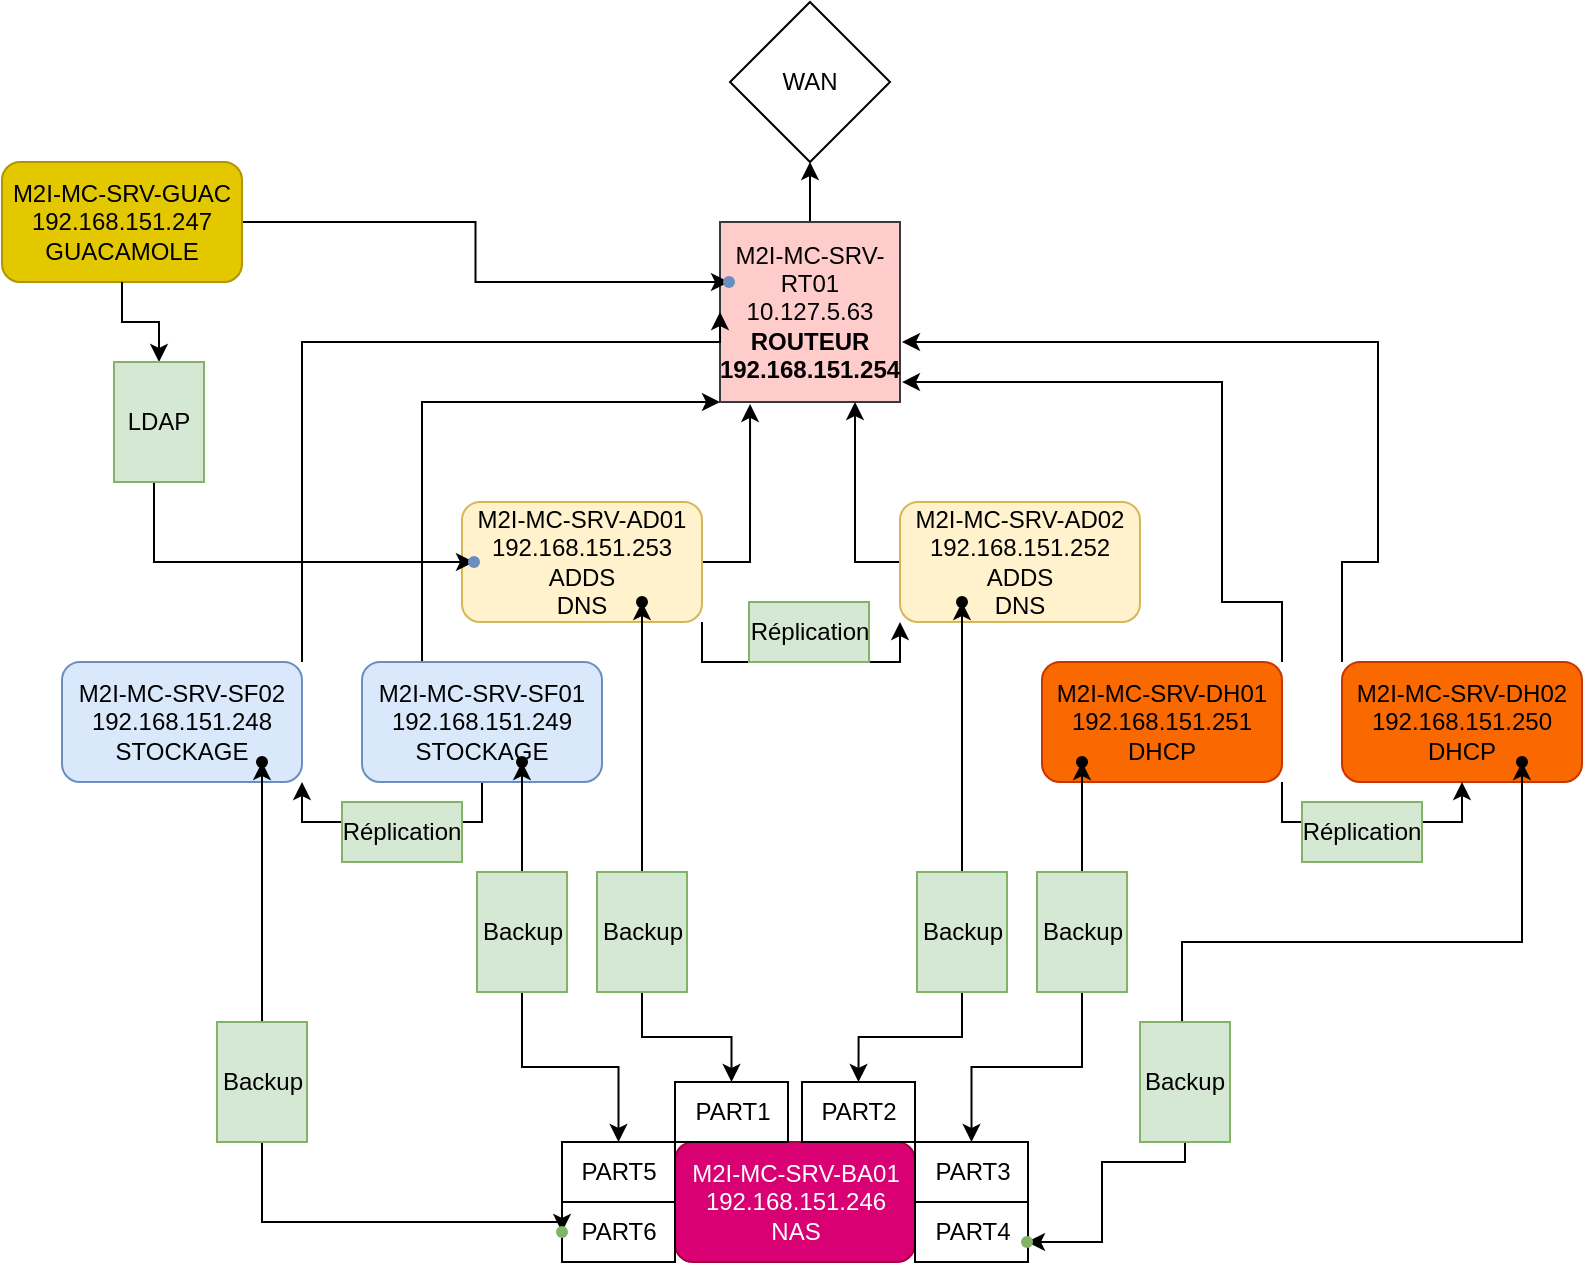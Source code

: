 <mxfile version="21.7.1" type="github">
  <diagram name="Page-1" id="C6XjA0PVYQ7Ap5EDfeUq">
    <mxGraphModel dx="2074" dy="1118" grid="1" gridSize="10" guides="1" tooltips="1" connect="1" arrows="1" fold="1" page="1" pageScale="1" pageWidth="827" pageHeight="1169" math="0" shadow="0">
      <root>
        <mxCell id="0" />
        <mxCell id="1" parent="0" />
        <mxCell id="kT7fvyh61uweB2QWMs1n-60" value="" style="edgeStyle=orthogonalEdgeStyle;rounded=0;orthogonalLoop=1;jettySize=auto;html=1;" edge="1" parent="1" source="kT7fvyh61uweB2QWMs1n-61" target="kT7fvyh61uweB2QWMs1n-74">
          <mxGeometry relative="1" as="geometry" />
        </mxCell>
        <mxCell id="kT7fvyh61uweB2QWMs1n-61" value="M2I-MC-SRV-RT01&lt;br&gt;10.127.5.63&lt;br&gt;&lt;b&gt;ROUTEUR&lt;br&gt;192.168.151.254&lt;br&gt;&lt;/b&gt;" style="whiteSpace=wrap;html=1;aspect=fixed;fillColor=#ffcccc;strokeColor=#36393d;" vertex="1" parent="1">
          <mxGeometry x="363" y="360" width="90" height="90" as="geometry" />
        </mxCell>
        <mxCell id="kT7fvyh61uweB2QWMs1n-62" value="" style="edgeStyle=orthogonalEdgeStyle;rounded=0;orthogonalLoop=1;jettySize=auto;html=1;entryX=0.167;entryY=1.011;entryDx=0;entryDy=0;entryPerimeter=0;" edge="1" parent="1" source="kT7fvyh61uweB2QWMs1n-64" target="kT7fvyh61uweB2QWMs1n-61">
          <mxGeometry relative="1" as="geometry" />
        </mxCell>
        <mxCell id="kT7fvyh61uweB2QWMs1n-63" style="edgeStyle=orthogonalEdgeStyle;rounded=0;orthogonalLoop=1;jettySize=auto;html=1;exitX=1;exitY=1;exitDx=0;exitDy=0;entryX=0;entryY=1;entryDx=0;entryDy=0;" edge="1" parent="1" source="kT7fvyh61uweB2QWMs1n-64" target="kT7fvyh61uweB2QWMs1n-66">
          <mxGeometry relative="1" as="geometry" />
        </mxCell>
        <mxCell id="kT7fvyh61uweB2QWMs1n-64" value="M2I-MC-SRV-AD01&lt;br&gt;192.168.151.253&lt;br&gt;ADDS&lt;br&gt;DNS" style="rounded=1;whiteSpace=wrap;html=1;fillColor=#fff2cc;strokeColor=#d6b656;" vertex="1" parent="1">
          <mxGeometry x="234" y="500" width="120" height="60" as="geometry" />
        </mxCell>
        <mxCell id="kT7fvyh61uweB2QWMs1n-65" value="" style="edgeStyle=orthogonalEdgeStyle;rounded=0;orthogonalLoop=1;jettySize=auto;html=1;entryX=0.75;entryY=1;entryDx=0;entryDy=0;" edge="1" parent="1" source="kT7fvyh61uweB2QWMs1n-66" target="kT7fvyh61uweB2QWMs1n-61">
          <mxGeometry relative="1" as="geometry">
            <Array as="points">
              <mxPoint x="431" y="530" />
            </Array>
          </mxGeometry>
        </mxCell>
        <mxCell id="kT7fvyh61uweB2QWMs1n-66" value="M2I-MC-SRV-AD02&lt;br&gt;192.168.151.252&lt;br&gt;ADDS&lt;br&gt;DNS" style="rounded=1;whiteSpace=wrap;html=1;fillColor=#fff2cc;strokeColor=#d6b656;" vertex="1" parent="1">
          <mxGeometry x="453" y="500" width="120" height="60" as="geometry" />
        </mxCell>
        <mxCell id="kT7fvyh61uweB2QWMs1n-67" value="Réplication" style="text;strokeColor=#82b366;align=center;fillColor=#d5e8d4;html=1;verticalAlign=middle;whiteSpace=wrap;rounded=0;" vertex="1" parent="1">
          <mxGeometry x="377.5" y="550" width="60" height="30" as="geometry" />
        </mxCell>
        <mxCell id="kT7fvyh61uweB2QWMs1n-68" value="M2I-MC-SRV-DH02&lt;br&gt;192.168.151.250&lt;br&gt;DHCP" style="rounded=1;whiteSpace=wrap;html=1;fillColor=#fa6800;strokeColor=#C73500;fontColor=#000000;" vertex="1" parent="1">
          <mxGeometry x="674" y="580" width="120" height="60" as="geometry" />
        </mxCell>
        <mxCell id="kT7fvyh61uweB2QWMs1n-69" value="M2I-MC-SRV-DH01&lt;br&gt;192.168.151.251&lt;br&gt;DHCP" style="rounded=1;whiteSpace=wrap;html=1;fillColor=#fa6800;strokeColor=#C73500;fontColor=#000000;" vertex="1" parent="1">
          <mxGeometry x="524" y="580" width="120" height="60" as="geometry" />
        </mxCell>
        <mxCell id="kT7fvyh61uweB2QWMs1n-70" style="edgeStyle=orthogonalEdgeStyle;rounded=0;orthogonalLoop=1;jettySize=auto;html=1;exitX=1;exitY=1;exitDx=0;exitDy=0;entryX=0.5;entryY=1;entryDx=0;entryDy=0;" edge="1" parent="1" source="kT7fvyh61uweB2QWMs1n-69" target="kT7fvyh61uweB2QWMs1n-68">
          <mxGeometry relative="1" as="geometry">
            <mxPoint x="604" y="680" as="sourcePoint" />
            <mxPoint x="703" y="680" as="targetPoint" />
          </mxGeometry>
        </mxCell>
        <mxCell id="kT7fvyh61uweB2QWMs1n-71" value="Réplication" style="text;strokeColor=#82b366;align=center;fillColor=#d5e8d4;html=1;verticalAlign=middle;whiteSpace=wrap;rounded=0;" vertex="1" parent="1">
          <mxGeometry x="654" y="650" width="60" height="30" as="geometry" />
        </mxCell>
        <mxCell id="kT7fvyh61uweB2QWMs1n-72" value="" style="edgeStyle=orthogonalEdgeStyle;rounded=0;orthogonalLoop=1;jettySize=auto;html=1;entryX=1.011;entryY=0.889;entryDx=0;entryDy=0;exitX=1;exitY=0;exitDx=0;exitDy=0;entryPerimeter=0;" edge="1" parent="1" source="kT7fvyh61uweB2QWMs1n-69" target="kT7fvyh61uweB2QWMs1n-61">
          <mxGeometry relative="1" as="geometry">
            <mxPoint x="636" y="550" as="sourcePoint" />
            <mxPoint x="614" y="470" as="targetPoint" />
            <Array as="points">
              <mxPoint x="644" y="550" />
              <mxPoint x="614" y="550" />
              <mxPoint x="614" y="440" />
            </Array>
          </mxGeometry>
        </mxCell>
        <mxCell id="kT7fvyh61uweB2QWMs1n-73" value="" style="edgeStyle=orthogonalEdgeStyle;rounded=0;orthogonalLoop=1;jettySize=auto;html=1;exitX=0;exitY=0;exitDx=0;exitDy=0;" edge="1" parent="1" source="kT7fvyh61uweB2QWMs1n-68">
          <mxGeometry relative="1" as="geometry">
            <mxPoint x="714" y="530" as="sourcePoint" />
            <mxPoint x="454" y="420" as="targetPoint" />
            <Array as="points">
              <mxPoint x="674" y="530" />
              <mxPoint x="692" y="530" />
            </Array>
          </mxGeometry>
        </mxCell>
        <mxCell id="kT7fvyh61uweB2QWMs1n-74" value="WAN" style="rhombus;whiteSpace=wrap;html=1;" vertex="1" parent="1">
          <mxGeometry x="368" y="250" width="80" height="80" as="geometry" />
        </mxCell>
        <mxCell id="kT7fvyh61uweB2QWMs1n-75" value="" style="edgeStyle=orthogonalEdgeStyle;rounded=0;orthogonalLoop=1;jettySize=auto;html=1;entryX=0;entryY=0.5;entryDx=0;entryDy=0;" edge="1" parent="1" source="kT7fvyh61uweB2QWMs1n-76" target="kT7fvyh61uweB2QWMs1n-61">
          <mxGeometry relative="1" as="geometry">
            <mxPoint x="94" y="500" as="targetPoint" />
            <Array as="points">
              <mxPoint x="154" y="420" />
              <mxPoint x="363" y="420" />
            </Array>
          </mxGeometry>
        </mxCell>
        <mxCell id="kT7fvyh61uweB2QWMs1n-76" value="M2I-MC-SRV-SF02&lt;br&gt;192.168.151.248&lt;br&gt;STOCKAGE" style="rounded=1;whiteSpace=wrap;html=1;fillColor=#dae8fc;strokeColor=#6c8ebf;" vertex="1" parent="1">
          <mxGeometry x="34" y="580" width="120" height="60" as="geometry" />
        </mxCell>
        <mxCell id="kT7fvyh61uweB2QWMs1n-77" value="" style="edgeStyle=orthogonalEdgeStyle;rounded=0;orthogonalLoop=1;jettySize=auto;html=1;entryX=1;entryY=1;entryDx=0;entryDy=0;exitX=0.5;exitY=1;exitDx=0;exitDy=0;" edge="1" parent="1" source="kT7fvyh61uweB2QWMs1n-79" target="kT7fvyh61uweB2QWMs1n-76">
          <mxGeometry relative="1" as="geometry" />
        </mxCell>
        <mxCell id="kT7fvyh61uweB2QWMs1n-78" value="" style="edgeStyle=orthogonalEdgeStyle;rounded=0;orthogonalLoop=1;jettySize=auto;html=1;entryX=0;entryY=1;entryDx=0;entryDy=0;exitX=0.25;exitY=0;exitDx=0;exitDy=0;" edge="1" parent="1" source="kT7fvyh61uweB2QWMs1n-79" target="kT7fvyh61uweB2QWMs1n-61">
          <mxGeometry relative="1" as="geometry">
            <mxPoint x="164" y="529.99" as="sourcePoint" />
            <mxPoint x="220.03" y="360" as="targetPoint" />
            <Array as="points">
              <mxPoint x="214" y="450" />
            </Array>
          </mxGeometry>
        </mxCell>
        <mxCell id="kT7fvyh61uweB2QWMs1n-79" value="M2I-MC-SRV-SF01&lt;br&gt;192.168.151.249&lt;br&gt;STOCKAGE" style="rounded=1;whiteSpace=wrap;html=1;fillColor=#dae8fc;strokeColor=#6c8ebf;" vertex="1" parent="1">
          <mxGeometry x="184" y="580" width="120" height="60" as="geometry" />
        </mxCell>
        <mxCell id="kT7fvyh61uweB2QWMs1n-80" value="Réplication" style="text;strokeColor=#82b366;align=center;fillColor=#d5e8d4;html=1;verticalAlign=middle;whiteSpace=wrap;rounded=0;" vertex="1" parent="1">
          <mxGeometry x="174" y="650" width="60" height="30" as="geometry" />
        </mxCell>
        <mxCell id="kT7fvyh61uweB2QWMs1n-81" value="M2I-MC-SRV-BA01&lt;br&gt;192.168.151.246&lt;br&gt;NAS" style="rounded=1;whiteSpace=wrap;html=1;fillColor=#d80073;strokeColor=#A50040;fontColor=#ffffff;" vertex="1" parent="1">
          <mxGeometry x="340.5" y="820" width="120" height="60" as="geometry" />
        </mxCell>
        <mxCell id="kT7fvyh61uweB2QWMs1n-82" value="" style="edgeStyle=orthogonalEdgeStyle;rounded=0;orthogonalLoop=1;jettySize=auto;html=1;" edge="1" parent="1" source="kT7fvyh61uweB2QWMs1n-112" target="kT7fvyh61uweB2QWMs1n-110">
          <mxGeometry relative="1" as="geometry" />
        </mxCell>
        <mxCell id="kT7fvyh61uweB2QWMs1n-83" value="PART6" style="rounded=0;whiteSpace=wrap;html=1;" vertex="1" parent="1">
          <mxGeometry x="284" y="850" width="56.5" height="30" as="geometry" />
        </mxCell>
        <mxCell id="kT7fvyh61uweB2QWMs1n-84" value="" style="edgeStyle=orthogonalEdgeStyle;rounded=0;orthogonalLoop=1;jettySize=auto;html=1;" edge="1" parent="1" source="kT7fvyh61uweB2QWMs1n-109" target="kT7fvyh61uweB2QWMs1n-107">
          <mxGeometry relative="1" as="geometry" />
        </mxCell>
        <mxCell id="kT7fvyh61uweB2QWMs1n-85" value="PART5" style="rounded=0;whiteSpace=wrap;html=1;" vertex="1" parent="1">
          <mxGeometry x="284" y="820" width="56.5" height="30" as="geometry" />
        </mxCell>
        <mxCell id="kT7fvyh61uweB2QWMs1n-86" value="PART1" style="rounded=0;whiteSpace=wrap;html=1;" vertex="1" parent="1">
          <mxGeometry x="340.5" y="790" width="56.5" height="30" as="geometry" />
        </mxCell>
        <mxCell id="kT7fvyh61uweB2QWMs1n-87" value="" style="edgeStyle=orthogonalEdgeStyle;rounded=0;orthogonalLoop=1;jettySize=auto;html=1;" edge="1" parent="1" source="kT7fvyh61uweB2QWMs1n-99" target="kT7fvyh61uweB2QWMs1n-97">
          <mxGeometry relative="1" as="geometry" />
        </mxCell>
        <mxCell id="kT7fvyh61uweB2QWMs1n-88" value="PART2" style="rounded=0;whiteSpace=wrap;html=1;" vertex="1" parent="1">
          <mxGeometry x="404" y="790" width="56.5" height="30" as="geometry" />
        </mxCell>
        <mxCell id="kT7fvyh61uweB2QWMs1n-89" value="" style="edgeStyle=orthogonalEdgeStyle;rounded=0;orthogonalLoop=1;jettySize=auto;html=1;exitX=0;exitY=0.5;exitDx=0;exitDy=0;" edge="1" parent="1" source="kT7fvyh61uweB2QWMs1n-105" target="kT7fvyh61uweB2QWMs1n-103">
          <mxGeometry relative="1" as="geometry">
            <Array as="points">
              <mxPoint x="594" y="760" />
              <mxPoint x="594" y="720" />
              <mxPoint x="764" y="720" />
            </Array>
          </mxGeometry>
        </mxCell>
        <mxCell id="kT7fvyh61uweB2QWMs1n-90" value="PART4" style="rounded=0;whiteSpace=wrap;html=1;" vertex="1" parent="1">
          <mxGeometry x="460.5" y="850" width="56.5" height="30" as="geometry" />
        </mxCell>
        <mxCell id="kT7fvyh61uweB2QWMs1n-91" value="" style="edgeStyle=orthogonalEdgeStyle;rounded=0;orthogonalLoop=1;jettySize=auto;html=1;" edge="1" parent="1" source="kT7fvyh61uweB2QWMs1n-102" target="kT7fvyh61uweB2QWMs1n-100">
          <mxGeometry relative="1" as="geometry" />
        </mxCell>
        <mxCell id="kT7fvyh61uweB2QWMs1n-92" value="PART3" style="rounded=0;whiteSpace=wrap;html=1;" vertex="1" parent="1">
          <mxGeometry x="460.5" y="820" width="56.5" height="30" as="geometry" />
        </mxCell>
        <mxCell id="kT7fvyh61uweB2QWMs1n-93" value="" style="shape=waypoint;sketch=0;size=6;pointerEvents=1;points=[];fillColor=default;resizable=0;rotatable=0;perimeter=centerPerimeter;snapToPoint=1;rounded=0;" vertex="1" parent="1">
          <mxGeometry x="314" y="540" width="20" height="20" as="geometry" />
        </mxCell>
        <mxCell id="kT7fvyh61uweB2QWMs1n-94" value="" style="edgeStyle=orthogonalEdgeStyle;rounded=0;orthogonalLoop=1;jettySize=auto;html=1;" edge="1" parent="1" source="kT7fvyh61uweB2QWMs1n-96" target="kT7fvyh61uweB2QWMs1n-93">
          <mxGeometry relative="1" as="geometry" />
        </mxCell>
        <mxCell id="kT7fvyh61uweB2QWMs1n-95" value="" style="edgeStyle=orthogonalEdgeStyle;rounded=0;orthogonalLoop=1;jettySize=auto;html=1;" edge="1" parent="1" source="kT7fvyh61uweB2QWMs1n-96" target="kT7fvyh61uweB2QWMs1n-86">
          <mxGeometry relative="1" as="geometry" />
        </mxCell>
        <mxCell id="kT7fvyh61uweB2QWMs1n-96" value="Backup" style="text;strokeColor=#82b366;align=center;fillColor=#d5e8d4;html=1;verticalAlign=middle;whiteSpace=wrap;rounded=0;direction=south;" vertex="1" parent="1">
          <mxGeometry x="301.5" y="685" width="45" height="60" as="geometry" />
        </mxCell>
        <mxCell id="kT7fvyh61uweB2QWMs1n-97" value="" style="shape=waypoint;sketch=0;size=6;pointerEvents=1;points=[];fillColor=default;resizable=0;rotatable=0;perimeter=centerPerimeter;snapToPoint=1;rounded=0;" vertex="1" parent="1">
          <mxGeometry x="474" y="540" width="20" height="20" as="geometry" />
        </mxCell>
        <mxCell id="kT7fvyh61uweB2QWMs1n-98" value="" style="edgeStyle=orthogonalEdgeStyle;rounded=0;orthogonalLoop=1;jettySize=auto;html=1;entryX=0.5;entryY=0;entryDx=0;entryDy=0;exitX=1;exitY=0.5;exitDx=0;exitDy=0;" edge="1" parent="1" source="kT7fvyh61uweB2QWMs1n-99" target="kT7fvyh61uweB2QWMs1n-88">
          <mxGeometry relative="1" as="geometry">
            <mxPoint x="434" y="715" as="sourcePoint" />
          </mxGeometry>
        </mxCell>
        <mxCell id="kT7fvyh61uweB2QWMs1n-99" value="Backup" style="text;strokeColor=#82b366;align=center;fillColor=#d5e8d4;html=1;verticalAlign=middle;whiteSpace=wrap;rounded=0;direction=south;" vertex="1" parent="1">
          <mxGeometry x="461.5" y="685" width="45" height="60" as="geometry" />
        </mxCell>
        <mxCell id="kT7fvyh61uweB2QWMs1n-100" value="" style="shape=waypoint;sketch=0;size=6;pointerEvents=1;points=[];fillColor=default;resizable=0;rotatable=0;perimeter=centerPerimeter;snapToPoint=1;rounded=0;" vertex="1" parent="1">
          <mxGeometry x="534" y="620" width="20" height="20" as="geometry" />
        </mxCell>
        <mxCell id="kT7fvyh61uweB2QWMs1n-101" value="" style="edgeStyle=orthogonalEdgeStyle;rounded=0;orthogonalLoop=1;jettySize=auto;html=1;exitX=1;exitY=0.5;exitDx=0;exitDy=0;" edge="1" parent="1" source="kT7fvyh61uweB2QWMs1n-102" target="kT7fvyh61uweB2QWMs1n-92">
          <mxGeometry relative="1" as="geometry" />
        </mxCell>
        <mxCell id="kT7fvyh61uweB2QWMs1n-102" value="Backup" style="text;strokeColor=#82b366;align=center;fillColor=#d5e8d4;html=1;verticalAlign=middle;whiteSpace=wrap;rounded=0;direction=south;" vertex="1" parent="1">
          <mxGeometry x="521.5" y="685" width="45" height="60" as="geometry" />
        </mxCell>
        <mxCell id="kT7fvyh61uweB2QWMs1n-103" value="" style="shape=waypoint;sketch=0;size=6;pointerEvents=1;points=[];fillColor=default;resizable=0;rotatable=0;perimeter=centerPerimeter;snapToPoint=1;rounded=0;" vertex="1" parent="1">
          <mxGeometry x="754" y="620" width="20" height="20" as="geometry" />
        </mxCell>
        <mxCell id="kT7fvyh61uweB2QWMs1n-104" value="" style="edgeStyle=orthogonalEdgeStyle;rounded=0;orthogonalLoop=1;jettySize=auto;html=1;" edge="1" parent="1" source="kT7fvyh61uweB2QWMs1n-105" target="kT7fvyh61uweB2QWMs1n-106">
          <mxGeometry relative="1" as="geometry">
            <Array as="points">
              <mxPoint x="596" y="830" />
              <mxPoint x="554" y="830" />
              <mxPoint x="554" y="870" />
            </Array>
          </mxGeometry>
        </mxCell>
        <mxCell id="kT7fvyh61uweB2QWMs1n-105" value="Backup" style="text;strokeColor=#82b366;align=center;fillColor=#d5e8d4;html=1;verticalAlign=middle;whiteSpace=wrap;rounded=0;direction=south;" vertex="1" parent="1">
          <mxGeometry x="573" y="760" width="45" height="60" as="geometry" />
        </mxCell>
        <mxCell id="kT7fvyh61uweB2QWMs1n-106" value="" style="shape=waypoint;sketch=0;size=6;pointerEvents=1;points=[];fillColor=#d5e8d4;resizable=0;rotatable=0;perimeter=centerPerimeter;snapToPoint=1;strokeColor=#82b366;gradientColor=none;rounded=0;" vertex="1" parent="1">
          <mxGeometry x="506.5" y="860" width="20" height="20" as="geometry" />
        </mxCell>
        <mxCell id="kT7fvyh61uweB2QWMs1n-107" value="" style="shape=waypoint;sketch=0;size=6;pointerEvents=1;points=[];fillColor=default;resizable=0;rotatable=0;perimeter=centerPerimeter;snapToPoint=1;rounded=0;" vertex="1" parent="1">
          <mxGeometry x="254" y="620" width="20" height="20" as="geometry" />
        </mxCell>
        <mxCell id="kT7fvyh61uweB2QWMs1n-108" value="" style="edgeStyle=orthogonalEdgeStyle;rounded=0;orthogonalLoop=1;jettySize=auto;html=1;" edge="1" parent="1" source="kT7fvyh61uweB2QWMs1n-109" target="kT7fvyh61uweB2QWMs1n-85">
          <mxGeometry relative="1" as="geometry" />
        </mxCell>
        <mxCell id="kT7fvyh61uweB2QWMs1n-109" value="Backup" style="text;strokeColor=#82b366;align=center;fillColor=#d5e8d4;html=1;verticalAlign=middle;whiteSpace=wrap;rounded=0;direction=south;" vertex="1" parent="1">
          <mxGeometry x="241.5" y="685" width="45" height="60" as="geometry" />
        </mxCell>
        <mxCell id="kT7fvyh61uweB2QWMs1n-110" value="" style="shape=waypoint;sketch=0;size=6;pointerEvents=1;points=[];fillColor=default;resizable=0;rotatable=0;perimeter=centerPerimeter;snapToPoint=1;rounded=0;" vertex="1" parent="1">
          <mxGeometry x="124" y="620" width="20" height="20" as="geometry" />
        </mxCell>
        <mxCell id="kT7fvyh61uweB2QWMs1n-111" value="" style="edgeStyle=orthogonalEdgeStyle;rounded=0;orthogonalLoop=1;jettySize=auto;html=1;" edge="1" parent="1" source="kT7fvyh61uweB2QWMs1n-112" target="kT7fvyh61uweB2QWMs1n-113">
          <mxGeometry relative="1" as="geometry">
            <Array as="points">
              <mxPoint x="134" y="860" />
              <mxPoint x="284" y="860" />
            </Array>
          </mxGeometry>
        </mxCell>
        <mxCell id="kT7fvyh61uweB2QWMs1n-112" value="Backup" style="text;strokeColor=#82b366;align=center;fillColor=#d5e8d4;html=1;verticalAlign=middle;whiteSpace=wrap;rounded=0;direction=south;" vertex="1" parent="1">
          <mxGeometry x="111.5" y="760" width="45" height="60" as="geometry" />
        </mxCell>
        <mxCell id="kT7fvyh61uweB2QWMs1n-113" value="" style="shape=waypoint;sketch=0;size=6;pointerEvents=1;points=[];fillColor=#d5e8d4;resizable=0;rotatable=0;perimeter=centerPerimeter;snapToPoint=1;strokeColor=#82b366;gradientColor=none;rounded=0;" vertex="1" parent="1">
          <mxGeometry x="274" y="855" width="20" height="20" as="geometry" />
        </mxCell>
        <mxCell id="kT7fvyh61uweB2QWMs1n-116" value="" style="edgeStyle=orthogonalEdgeStyle;rounded=0;orthogonalLoop=1;jettySize=auto;html=1;entryX=-0.125;entryY=0.45;entryDx=0;entryDy=0;entryPerimeter=0;" edge="1" parent="1" source="kT7fvyh61uweB2QWMs1n-114" target="kT7fvyh61uweB2QWMs1n-115">
          <mxGeometry relative="1" as="geometry" />
        </mxCell>
        <mxCell id="kT7fvyh61uweB2QWMs1n-118" value="" style="edgeStyle=orthogonalEdgeStyle;rounded=0;orthogonalLoop=1;jettySize=auto;html=1;" edge="1" parent="1" source="kT7fvyh61uweB2QWMs1n-119" target="kT7fvyh61uweB2QWMs1n-117">
          <mxGeometry relative="1" as="geometry">
            <Array as="points">
              <mxPoint x="80" y="530" />
            </Array>
          </mxGeometry>
        </mxCell>
        <mxCell id="kT7fvyh61uweB2QWMs1n-114" value="M2I-MC-SRV-GUAC&lt;br&gt;192.168.151.247&lt;br&gt;GUACAMOLE" style="rounded=1;whiteSpace=wrap;html=1;fillColor=#e3c800;strokeColor=#B09500;fontColor=#000000;" vertex="1" parent="1">
          <mxGeometry x="4" y="330" width="120" height="60" as="geometry" />
        </mxCell>
        <mxCell id="kT7fvyh61uweB2QWMs1n-115" value="" style="shape=waypoint;sketch=0;size=6;pointerEvents=1;points=[];fillColor=#dae8fc;resizable=0;rotatable=0;perimeter=centerPerimeter;snapToPoint=1;strokeColor=#6c8ebf;rounded=1;" vertex="1" parent="1">
          <mxGeometry x="357.5" y="380" width="20" height="20" as="geometry" />
        </mxCell>
        <mxCell id="kT7fvyh61uweB2QWMs1n-117" value="" style="shape=waypoint;sketch=0;size=6;pointerEvents=1;points=[];fillColor=#dae8fc;resizable=0;rotatable=0;perimeter=centerPerimeter;snapToPoint=1;strokeColor=#6c8ebf;rounded=1;" vertex="1" parent="1">
          <mxGeometry x="230" y="520" width="20" height="20" as="geometry" />
        </mxCell>
        <mxCell id="kT7fvyh61uweB2QWMs1n-120" value="" style="edgeStyle=orthogonalEdgeStyle;rounded=0;orthogonalLoop=1;jettySize=auto;html=1;" edge="1" parent="1" source="kT7fvyh61uweB2QWMs1n-114" target="kT7fvyh61uweB2QWMs1n-119">
          <mxGeometry relative="1" as="geometry">
            <mxPoint x="80" y="390" as="sourcePoint" />
            <mxPoint x="240" y="530" as="targetPoint" />
            <Array as="points" />
          </mxGeometry>
        </mxCell>
        <mxCell id="kT7fvyh61uweB2QWMs1n-119" value="LDAP" style="text;strokeColor=#82b366;align=center;fillColor=#d5e8d4;html=1;verticalAlign=middle;whiteSpace=wrap;rounded=0;direction=south;" vertex="1" parent="1">
          <mxGeometry x="60" y="430" width="45" height="60" as="geometry" />
        </mxCell>
      </root>
    </mxGraphModel>
  </diagram>
</mxfile>
